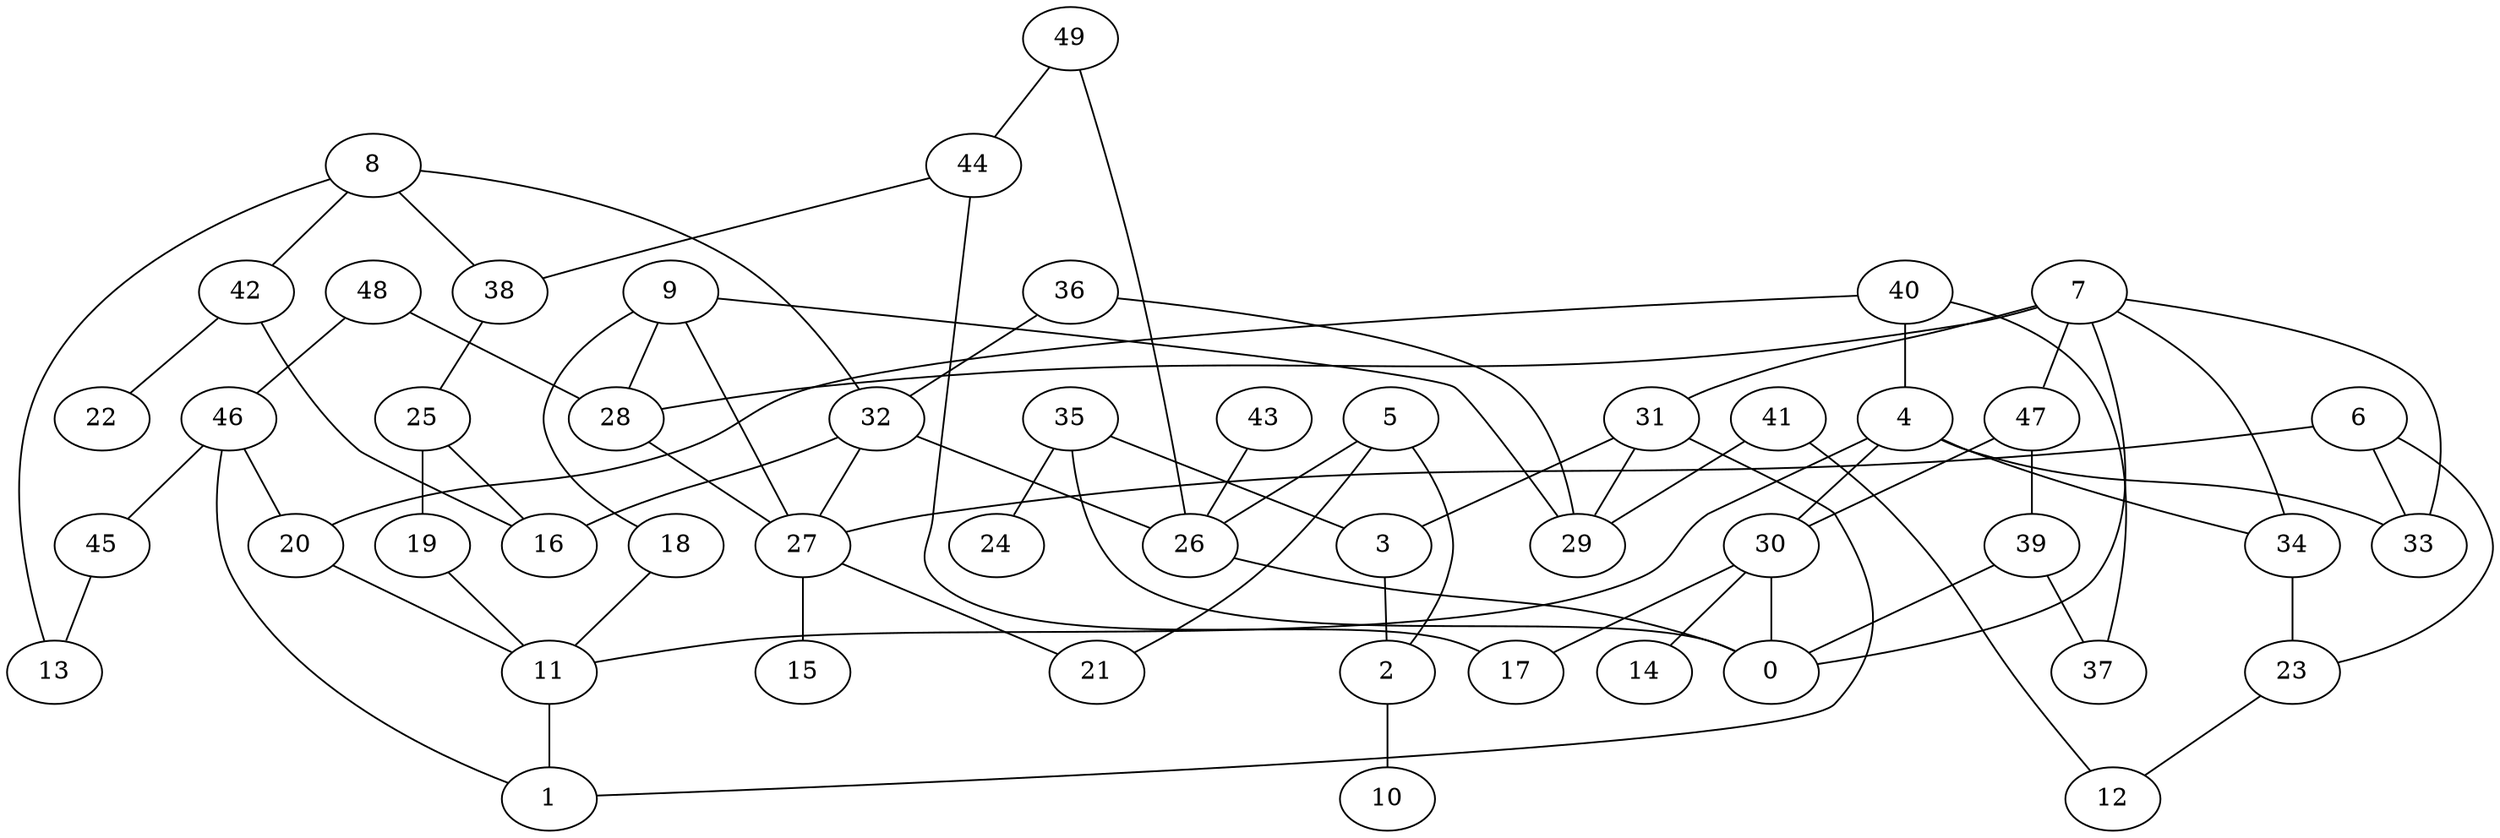 digraph GG_graph {

subgraph G_graph {
edge [color = black]
"46" -> "45" [dir = none]
"46" -> "20" [dir = none]
"5" -> "26" [dir = none]
"43" -> "26" [dir = none]
"40" -> "37" [dir = none]
"40" -> "20" [dir = none]
"23" -> "12" [dir = none]
"20" -> "11" [dir = none]
"36" -> "29" [dir = none]
"36" -> "32" [dir = none]
"47" -> "39" [dir = none]
"47" -> "30" [dir = none]
"6" -> "23" [dir = none]
"45" -> "13" [dir = none]
"30" -> "0" [dir = none]
"30" -> "14" [dir = none]
"30" -> "17" [dir = none]
"3" -> "2" [dir = none]
"8" -> "38" [dir = none]
"8" -> "32" [dir = none]
"32" -> "26" [dir = none]
"32" -> "16" [dir = none]
"32" -> "27" [dir = none]
"9" -> "18" [dir = none]
"9" -> "28" [dir = none]
"9" -> "27" [dir = none]
"35" -> "24" [dir = none]
"35" -> "3" [dir = none]
"27" -> "15" [dir = none]
"27" -> "21" [dir = none]
"49" -> "44" [dir = none]
"49" -> "26" [dir = none]
"42" -> "22" [dir = none]
"42" -> "16" [dir = none]
"41" -> "12" [dir = none]
"41" -> "29" [dir = none]
"7" -> "34" [dir = none]
"7" -> "47" [dir = none]
"7" -> "33" [dir = none]
"7" -> "28" [dir = none]
"18" -> "11" [dir = none]
"11" -> "1" [dir = none]
"48" -> "28" [dir = none]
"31" -> "3" [dir = none]
"31" -> "29" [dir = none]
"4" -> "11" [dir = none]
"19" -> "11" [dir = none]
"25" -> "19" [dir = none]
"2" -> "10" [dir = none]
"46" -> "1" [dir = none]
"28" -> "27" [dir = none]
"4" -> "33" [dir = none]
"9" -> "29" [dir = none]
"5" -> "21" [dir = none]
"34" -> "23" [dir = none]
"6" -> "27" [dir = none]
"39" -> "0" [dir = none]
"8" -> "42" [dir = none]
"39" -> "37" [dir = none]
"7" -> "31" [dir = none]
"40" -> "4" [dir = none]
"44" -> "38" [dir = none]
"44" -> "17" [dir = none]
"25" -> "16" [dir = none]
"31" -> "1" [dir = none]
"26" -> "0" [dir = none]
"5" -> "2" [dir = none]
"4" -> "30" [dir = none]
"8" -> "13" [dir = none]
"4" -> "34" [dir = none]
"48" -> "46" [dir = none]
"6" -> "33" [dir = none]
"7" -> "0" [dir = none]
"38" -> "25" [dir = none]
"35" -> "0" [dir = none]
}

}
